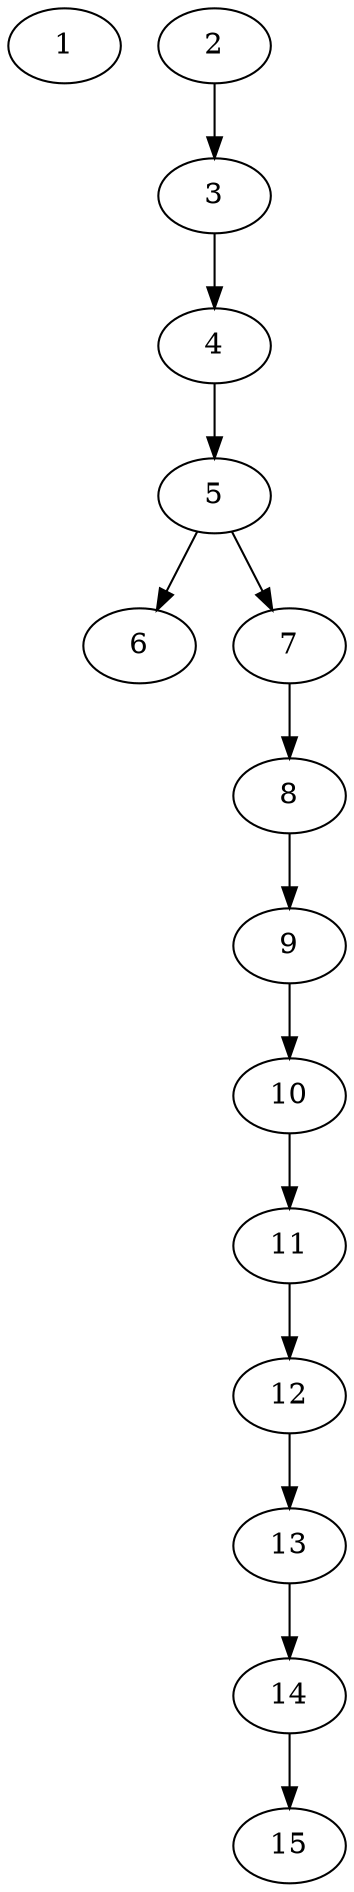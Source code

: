 // DAG automatically generated by daggen at Thu Oct  3 13:59:26 2019
// ./daggen --dot -n 15 --ccr 0.3 --fat 0.3 --regular 0.5 --density 0.7 --mindata 5242880 --maxdata 52428800 
digraph G {
  1 [size="127839573", alpha="0.07", expect_size="38351872"] 
  2 [size="61006507", alpha="0.16", expect_size="18301952"] 
  2 -> 3 [size ="18301952"]
  3 [size="88494080", alpha="0.09", expect_size="26548224"] 
  3 -> 4 [size ="26548224"]
  4 [size="151306240", alpha="0.12", expect_size="45391872"] 
  4 -> 5 [size ="45391872"]
  5 [size="55091200", alpha="0.07", expect_size="16527360"] 
  5 -> 6 [size ="16527360"]
  5 -> 7 [size ="16527360"]
  6 [size="47049387", alpha="0.11", expect_size="14114816"] 
  7 [size="158365013", alpha="0.12", expect_size="47509504"] 
  7 -> 8 [size ="47509504"]
  8 [size="49807360", alpha="0.13", expect_size="14942208"] 
  8 -> 9 [size ="14942208"]
  9 [size="96382293", alpha="0.01", expect_size="28914688"] 
  9 -> 10 [size ="28914688"]
  10 [size="150548480", alpha="0.04", expect_size="45164544"] 
  10 -> 11 [size ="45164544"]
  11 [size="133993813", alpha="0.09", expect_size="40198144"] 
  11 -> 12 [size ="40198144"]
  12 [size="31815680", alpha="0.08", expect_size="9544704"] 
  12 -> 13 [size ="9544704"]
  13 [size="155617280", alpha="0.03", expect_size="46685184"] 
  13 -> 14 [size ="46685184"]
  14 [size="68747947", alpha="0.18", expect_size="20624384"] 
  14 -> 15 [size ="20624384"]
  15 [size="166280533", alpha="0.10", expect_size="49884160"] 
}
